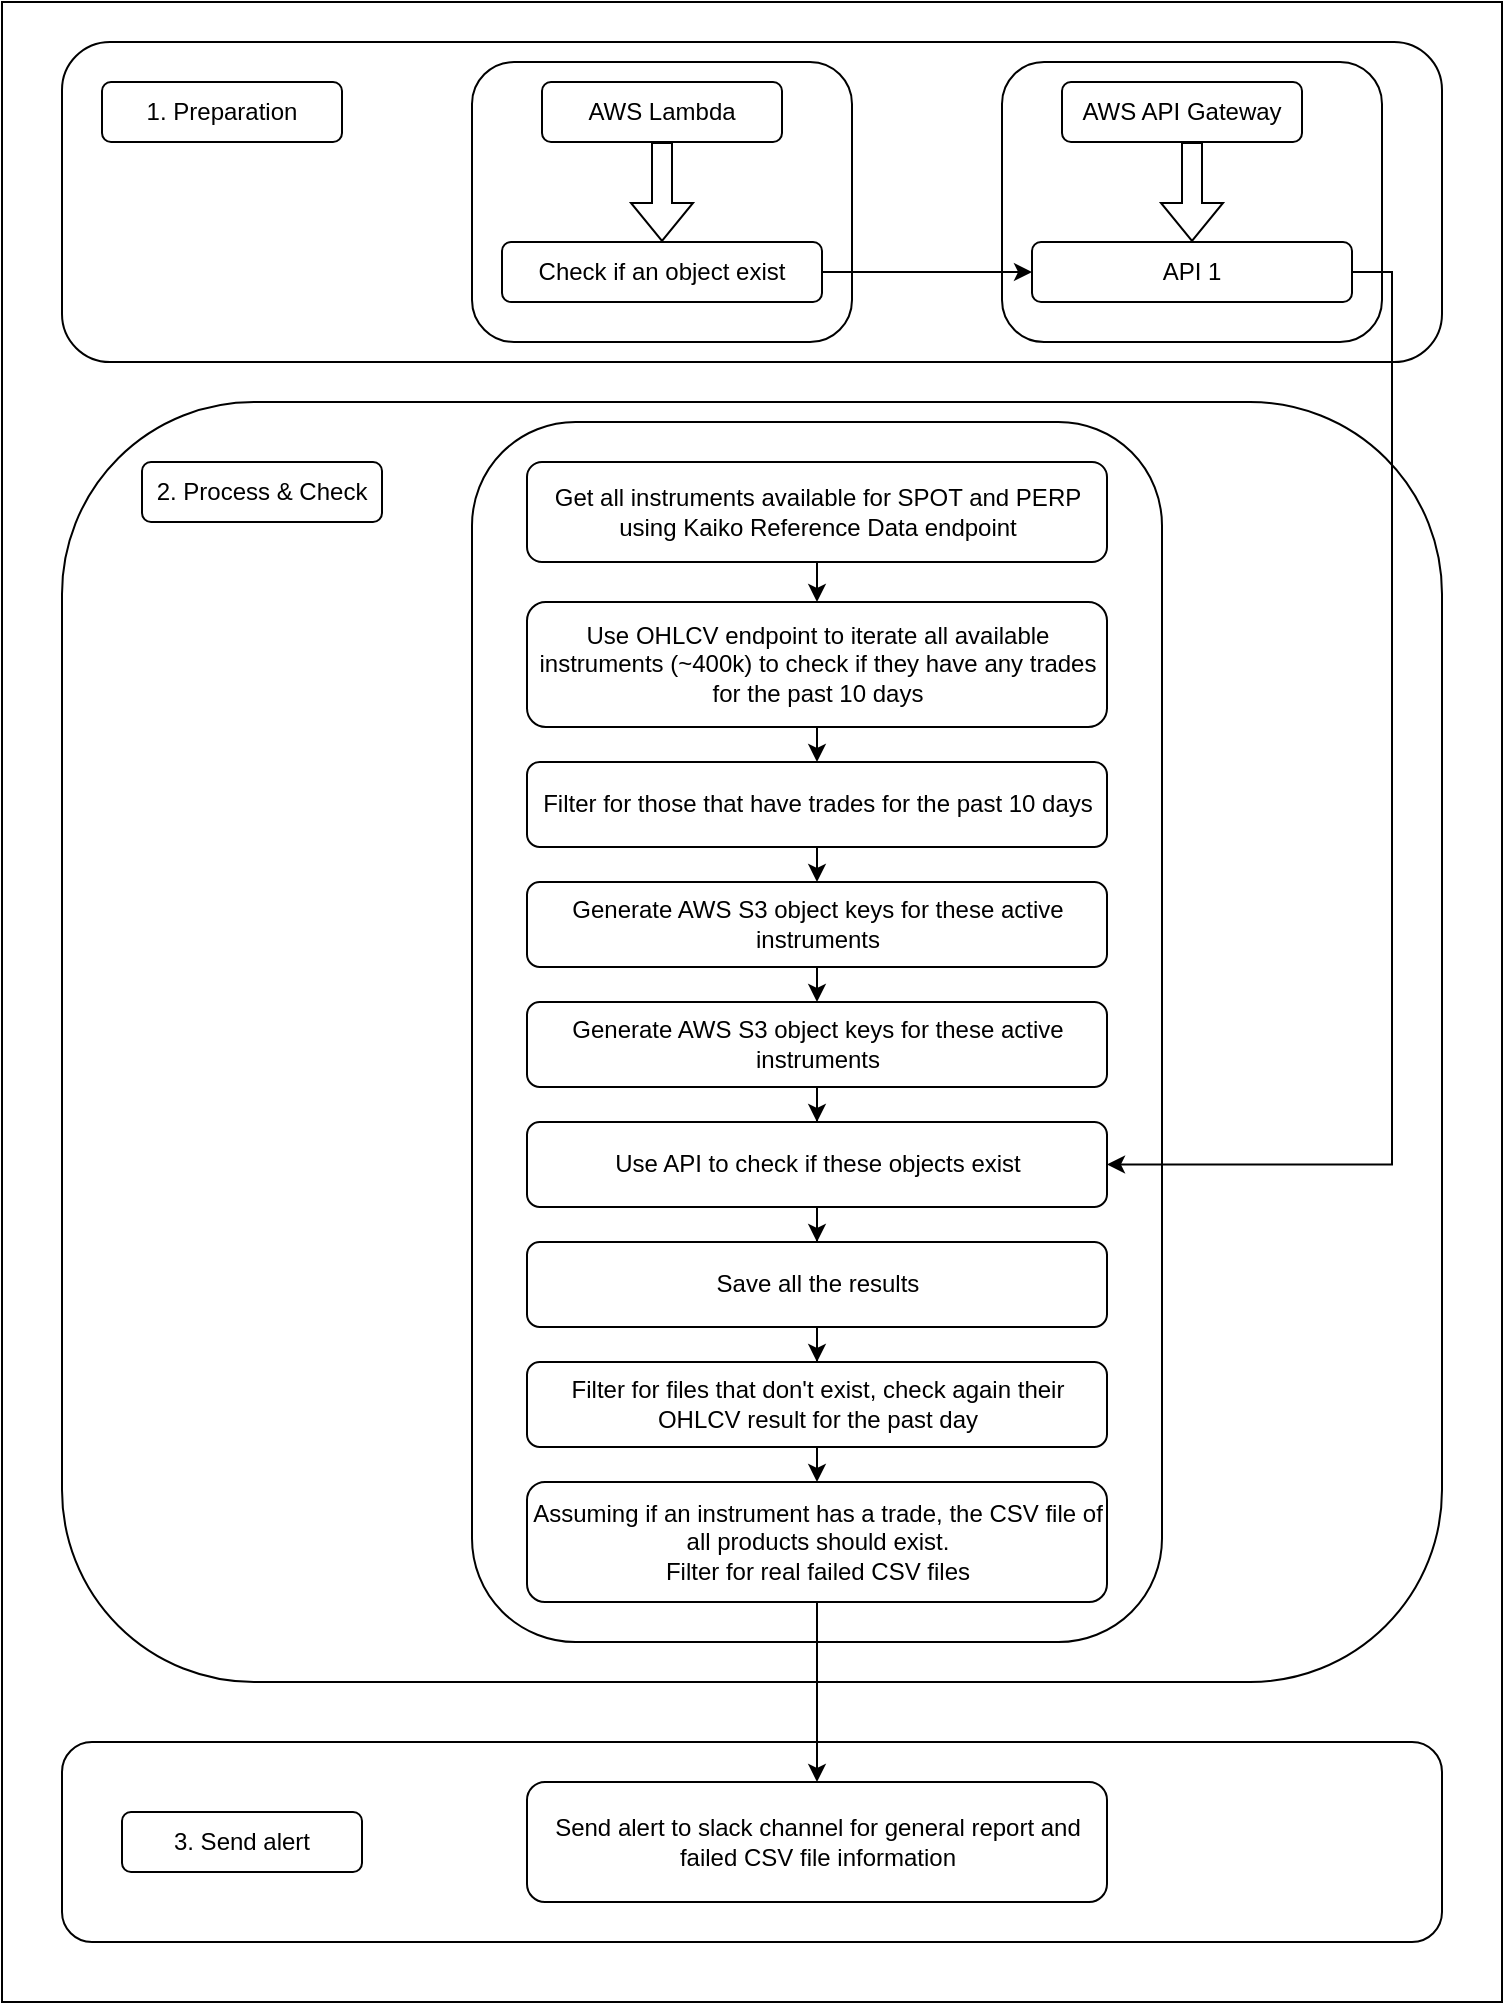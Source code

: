 <mxfile version="28.2.0">
  <diagram name="Page-1" id="wkkrfAakZS2gCEsQOzNK">
    <mxGraphModel dx="1234" dy="731" grid="1" gridSize="10" guides="1" tooltips="1" connect="1" arrows="1" fold="1" page="1" pageScale="1" pageWidth="850" pageHeight="1100" math="0" shadow="0">
      <root>
        <mxCell id="0" />
        <mxCell id="1" parent="0" />
        <mxCell id="1lTGerjlC5rO6-euRAGv-27" value="" style="rounded=0;whiteSpace=wrap;html=1;" vertex="1" parent="1">
          <mxGeometry x="120" y="20" width="750" height="1000" as="geometry" />
        </mxCell>
        <mxCell id="3ywKKGpvwJczeCODJA8Q-24" value="" style="rounded=1;whiteSpace=wrap;html=1;" parent="1" vertex="1">
          <mxGeometry x="150" y="220" width="690" height="640" as="geometry" />
        </mxCell>
        <mxCell id="3ywKKGpvwJczeCODJA8Q-26" value="" style="rounded=1;whiteSpace=wrap;html=1;" parent="1" vertex="1">
          <mxGeometry x="355" y="230" width="345" height="610" as="geometry" />
        </mxCell>
        <mxCell id="3ywKKGpvwJczeCODJA8Q-23" value="" style="rounded=1;whiteSpace=wrap;html=1;" parent="1" vertex="1">
          <mxGeometry x="150" y="40" width="690" height="160" as="geometry" />
        </mxCell>
        <mxCell id="3ywKKGpvwJczeCODJA8Q-13" value="" style="rounded=1;whiteSpace=wrap;html=1;" parent="1" vertex="1">
          <mxGeometry x="620" y="50" width="190" height="140" as="geometry" />
        </mxCell>
        <mxCell id="3ywKKGpvwJczeCODJA8Q-11" value="" style="rounded=1;whiteSpace=wrap;html=1;" parent="1" vertex="1">
          <mxGeometry x="355" y="50" width="190" height="140" as="geometry" />
        </mxCell>
        <mxCell id="1lTGerjlC5rO6-euRAGv-2" style="edgeStyle=orthogonalEdgeStyle;rounded=0;orthogonalLoop=1;jettySize=auto;html=1;exitX=0.5;exitY=1;exitDx=0;exitDy=0;entryX=0.5;entryY=0;entryDx=0;entryDy=0;" edge="1" parent="1" source="3ywKKGpvwJczeCODJA8Q-1" target="3ywKKGpvwJczeCODJA8Q-2">
          <mxGeometry relative="1" as="geometry" />
        </mxCell>
        <mxCell id="3ywKKGpvwJczeCODJA8Q-1" value="Get all instruments available for SPOT and PERP using Kaiko Reference Data endpoint" style="rounded=1;whiteSpace=wrap;html=1;" parent="1" vertex="1">
          <mxGeometry x="382.5" y="250" width="290" height="50" as="geometry" />
        </mxCell>
        <mxCell id="1lTGerjlC5rO6-euRAGv-3" style="edgeStyle=orthogonalEdgeStyle;rounded=0;orthogonalLoop=1;jettySize=auto;html=1;exitX=0.5;exitY=1;exitDx=0;exitDy=0;entryX=0.5;entryY=0;entryDx=0;entryDy=0;" edge="1" parent="1" source="3ywKKGpvwJczeCODJA8Q-2" target="1lTGerjlC5rO6-euRAGv-1">
          <mxGeometry relative="1" as="geometry" />
        </mxCell>
        <mxCell id="3ywKKGpvwJczeCODJA8Q-2" value="Use OHLCV endpoint to iterate all available instruments (~400k) to check if they have any trades for the past 10 days" style="rounded=1;whiteSpace=wrap;html=1;" parent="1" vertex="1">
          <mxGeometry x="382.5" y="320" width="290" height="62.5" as="geometry" />
        </mxCell>
        <mxCell id="3ywKKGpvwJczeCODJA8Q-20" style="edgeStyle=orthogonalEdgeStyle;rounded=0;orthogonalLoop=1;jettySize=auto;html=1;exitX=1;exitY=0.5;exitDx=0;exitDy=0;entryX=0;entryY=0.5;entryDx=0;entryDy=0;" parent="1" source="3ywKKGpvwJczeCODJA8Q-6" target="3ywKKGpvwJczeCODJA8Q-15" edge="1">
          <mxGeometry relative="1" as="geometry" />
        </mxCell>
        <mxCell id="3ywKKGpvwJczeCODJA8Q-6" value="Check if an object exist" style="rounded=1;whiteSpace=wrap;html=1;" parent="1" vertex="1">
          <mxGeometry x="370" y="140" width="160" height="30" as="geometry" />
        </mxCell>
        <mxCell id="3ywKKGpvwJczeCODJA8Q-8" value="1. Preparation" style="rounded=1;whiteSpace=wrap;html=1;" parent="1" vertex="1">
          <mxGeometry x="170" y="60" width="120" height="30" as="geometry" />
        </mxCell>
        <mxCell id="3ywKKGpvwJczeCODJA8Q-9" value="AWS Lambda" style="rounded=1;whiteSpace=wrap;html=1;" parent="1" vertex="1">
          <mxGeometry x="390" y="60" width="120" height="30" as="geometry" />
        </mxCell>
        <mxCell id="3ywKKGpvwJczeCODJA8Q-10" value="AWS API Gateway" style="rounded=1;whiteSpace=wrap;html=1;" parent="1" vertex="1">
          <mxGeometry x="650" y="60" width="120" height="30" as="geometry" />
        </mxCell>
        <mxCell id="3ywKKGpvwJczeCODJA8Q-12" value="" style="shape=flexArrow;endArrow=classic;html=1;rounded=0;entryX=0.5;entryY=0;entryDx=0;entryDy=0;exitX=0.5;exitY=1;exitDx=0;exitDy=0;" parent="1" source="3ywKKGpvwJczeCODJA8Q-9" target="3ywKKGpvwJczeCODJA8Q-6" edge="1">
          <mxGeometry width="50" height="50" relative="1" as="geometry">
            <mxPoint x="450" y="100" as="sourcePoint" />
            <mxPoint x="500" y="200" as="targetPoint" />
          </mxGeometry>
        </mxCell>
        <mxCell id="1lTGerjlC5rO6-euRAGv-12" style="edgeStyle=orthogonalEdgeStyle;rounded=0;orthogonalLoop=1;jettySize=auto;html=1;exitX=1;exitY=0.5;exitDx=0;exitDy=0;entryX=1;entryY=0.5;entryDx=0;entryDy=0;" edge="1" parent="1" source="3ywKKGpvwJczeCODJA8Q-15" target="1lTGerjlC5rO6-euRAGv-10">
          <mxGeometry relative="1" as="geometry" />
        </mxCell>
        <mxCell id="3ywKKGpvwJczeCODJA8Q-15" value="API 1" style="rounded=1;whiteSpace=wrap;html=1;" parent="1" vertex="1">
          <mxGeometry x="635" y="140" width="160" height="30" as="geometry" />
        </mxCell>
        <mxCell id="3ywKKGpvwJczeCODJA8Q-17" value="" style="shape=flexArrow;endArrow=classic;html=1;rounded=0;entryX=0.5;entryY=0;entryDx=0;entryDy=0;" parent="1" target="3ywKKGpvwJczeCODJA8Q-15" edge="1">
          <mxGeometry width="50" height="50" relative="1" as="geometry">
            <mxPoint x="715" y="90" as="sourcePoint" />
            <mxPoint x="765" y="200" as="targetPoint" />
          </mxGeometry>
        </mxCell>
        <mxCell id="3ywKKGpvwJczeCODJA8Q-31" value="2. Process &amp;amp; Check" style="rounded=1;whiteSpace=wrap;html=1;" parent="1" vertex="1">
          <mxGeometry x="190" y="250" width="120" height="30" as="geometry" />
        </mxCell>
        <mxCell id="1lTGerjlC5rO6-euRAGv-5" style="edgeStyle=orthogonalEdgeStyle;rounded=0;orthogonalLoop=1;jettySize=auto;html=1;exitX=0.5;exitY=1;exitDx=0;exitDy=0;entryX=0.5;entryY=0;entryDx=0;entryDy=0;" edge="1" parent="1" source="1lTGerjlC5rO6-euRAGv-1" target="1lTGerjlC5rO6-euRAGv-4">
          <mxGeometry relative="1" as="geometry" />
        </mxCell>
        <mxCell id="1lTGerjlC5rO6-euRAGv-1" value="Filter for those that have trades for the past 10 days" style="rounded=1;whiteSpace=wrap;html=1;" vertex="1" parent="1">
          <mxGeometry x="382.5" y="400" width="290" height="42.5" as="geometry" />
        </mxCell>
        <mxCell id="1lTGerjlC5rO6-euRAGv-9" style="edgeStyle=orthogonalEdgeStyle;rounded=0;orthogonalLoop=1;jettySize=auto;html=1;exitX=0.5;exitY=1;exitDx=0;exitDy=0;entryX=0.5;entryY=0;entryDx=0;entryDy=0;" edge="1" parent="1" source="1lTGerjlC5rO6-euRAGv-4" target="1lTGerjlC5rO6-euRAGv-6">
          <mxGeometry relative="1" as="geometry" />
        </mxCell>
        <mxCell id="1lTGerjlC5rO6-euRAGv-4" value="Generate AWS S3 object keys for these active instruments" style="rounded=1;whiteSpace=wrap;html=1;" vertex="1" parent="1">
          <mxGeometry x="382.5" y="460" width="290" height="42.5" as="geometry" />
        </mxCell>
        <mxCell id="1lTGerjlC5rO6-euRAGv-14" style="edgeStyle=orthogonalEdgeStyle;rounded=0;orthogonalLoop=1;jettySize=auto;html=1;exitX=0.5;exitY=1;exitDx=0;exitDy=0;" edge="1" parent="1" source="1lTGerjlC5rO6-euRAGv-6" target="1lTGerjlC5rO6-euRAGv-10">
          <mxGeometry relative="1" as="geometry" />
        </mxCell>
        <mxCell id="1lTGerjlC5rO6-euRAGv-6" value="Generate AWS S3 object keys for these active instruments" style="rounded=1;whiteSpace=wrap;html=1;" vertex="1" parent="1">
          <mxGeometry x="382.5" y="520" width="290" height="42.5" as="geometry" />
        </mxCell>
        <mxCell id="1lTGerjlC5rO6-euRAGv-15" style="edgeStyle=orthogonalEdgeStyle;rounded=0;orthogonalLoop=1;jettySize=auto;html=1;exitX=0.5;exitY=1;exitDx=0;exitDy=0;" edge="1" parent="1" source="1lTGerjlC5rO6-euRAGv-10" target="1lTGerjlC5rO6-euRAGv-13">
          <mxGeometry relative="1" as="geometry" />
        </mxCell>
        <mxCell id="1lTGerjlC5rO6-euRAGv-10" value="Use API to check if these objects exist" style="rounded=1;whiteSpace=wrap;html=1;" vertex="1" parent="1">
          <mxGeometry x="382.5" y="580" width="290" height="42.5" as="geometry" />
        </mxCell>
        <mxCell id="1lTGerjlC5rO6-euRAGv-17" style="edgeStyle=orthogonalEdgeStyle;rounded=0;orthogonalLoop=1;jettySize=auto;html=1;exitX=0.5;exitY=1;exitDx=0;exitDy=0;" edge="1" parent="1" source="1lTGerjlC5rO6-euRAGv-13" target="1lTGerjlC5rO6-euRAGv-16">
          <mxGeometry relative="1" as="geometry" />
        </mxCell>
        <mxCell id="1lTGerjlC5rO6-euRAGv-13" value="Save all the results" style="rounded=1;whiteSpace=wrap;html=1;" vertex="1" parent="1">
          <mxGeometry x="382.5" y="640" width="290" height="42.5" as="geometry" />
        </mxCell>
        <mxCell id="1lTGerjlC5rO6-euRAGv-19" style="edgeStyle=orthogonalEdgeStyle;rounded=0;orthogonalLoop=1;jettySize=auto;html=1;exitX=0.5;exitY=1;exitDx=0;exitDy=0;entryX=0.5;entryY=0;entryDx=0;entryDy=0;" edge="1" parent="1" source="1lTGerjlC5rO6-euRAGv-16" target="1lTGerjlC5rO6-euRAGv-18">
          <mxGeometry relative="1" as="geometry" />
        </mxCell>
        <mxCell id="1lTGerjlC5rO6-euRAGv-16" value="Filter for files that don&#39;t exist, check again their OHLCV result for the past day" style="rounded=1;whiteSpace=wrap;html=1;" vertex="1" parent="1">
          <mxGeometry x="382.5" y="700" width="290" height="42.5" as="geometry" />
        </mxCell>
        <mxCell id="1lTGerjlC5rO6-euRAGv-18" value="Assuming if an instrument has a trade, the CSV file of all products should exist. &lt;br&gt;Filter for real failed CSV files" style="rounded=1;whiteSpace=wrap;html=1;" vertex="1" parent="1">
          <mxGeometry x="382.5" y="760" width="290" height="60" as="geometry" />
        </mxCell>
        <mxCell id="1lTGerjlC5rO6-euRAGv-23" value="" style="whiteSpace=wrap;html=1;rounded=1;" vertex="1" parent="1">
          <mxGeometry x="150" y="890" width="690" height="100" as="geometry" />
        </mxCell>
        <mxCell id="1lTGerjlC5rO6-euRAGv-20" value="Send alert to slack channel for general report and failed CSV file information" style="rounded=1;whiteSpace=wrap;html=1;" vertex="1" parent="1">
          <mxGeometry x="382.5" y="910" width="290" height="60" as="geometry" />
        </mxCell>
        <mxCell id="1lTGerjlC5rO6-euRAGv-25" value="3. Send alert" style="rounded=1;whiteSpace=wrap;html=1;" vertex="1" parent="1">
          <mxGeometry x="180" y="925" width="120" height="30" as="geometry" />
        </mxCell>
        <mxCell id="1lTGerjlC5rO6-euRAGv-21" style="edgeStyle=orthogonalEdgeStyle;rounded=0;orthogonalLoop=1;jettySize=auto;html=1;exitX=0.5;exitY=1;exitDx=0;exitDy=0;" edge="1" parent="1" source="1lTGerjlC5rO6-euRAGv-18" target="1lTGerjlC5rO6-euRAGv-20">
          <mxGeometry relative="1" as="geometry" />
        </mxCell>
      </root>
    </mxGraphModel>
  </diagram>
</mxfile>

